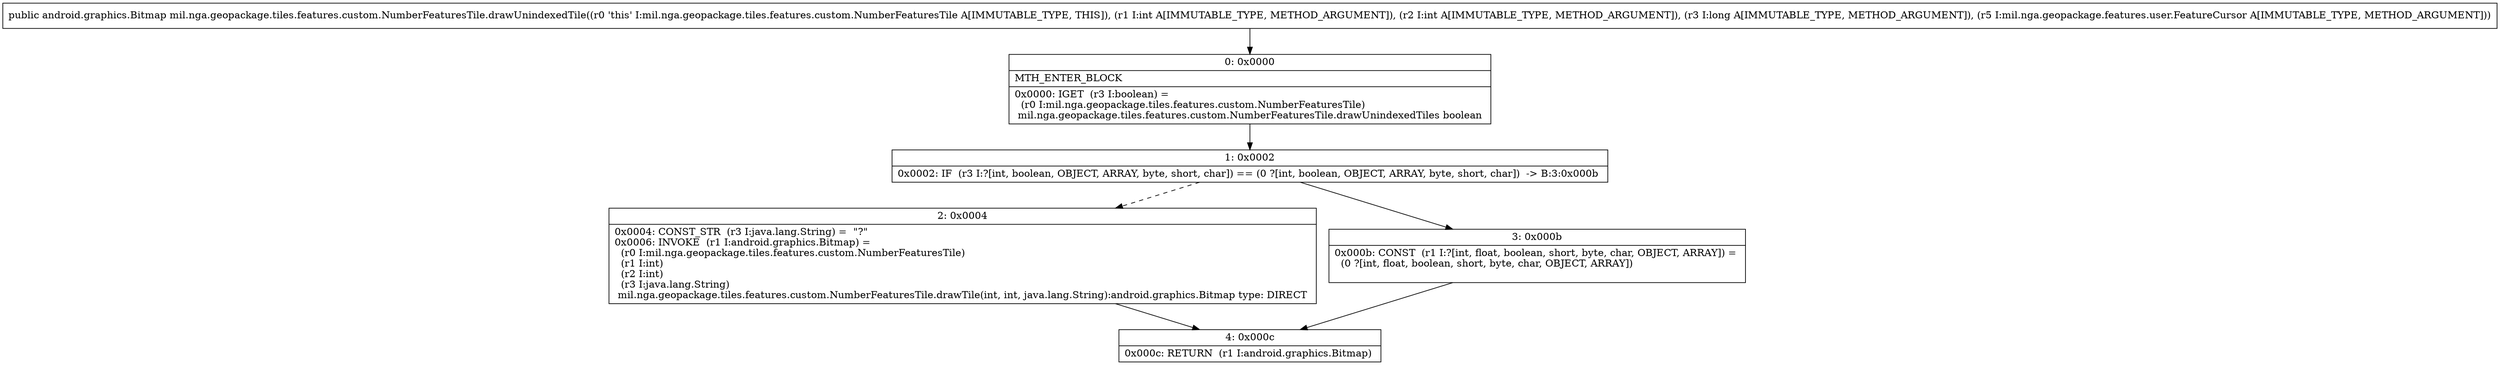 digraph "CFG formil.nga.geopackage.tiles.features.custom.NumberFeaturesTile.drawUnindexedTile(IIJLmil\/nga\/geopackage\/features\/user\/FeatureCursor;)Landroid\/graphics\/Bitmap;" {
Node_0 [shape=record,label="{0\:\ 0x0000|MTH_ENTER_BLOCK\l|0x0000: IGET  (r3 I:boolean) = \l  (r0 I:mil.nga.geopackage.tiles.features.custom.NumberFeaturesTile)\l mil.nga.geopackage.tiles.features.custom.NumberFeaturesTile.drawUnindexedTiles boolean \l}"];
Node_1 [shape=record,label="{1\:\ 0x0002|0x0002: IF  (r3 I:?[int, boolean, OBJECT, ARRAY, byte, short, char]) == (0 ?[int, boolean, OBJECT, ARRAY, byte, short, char])  \-\> B:3:0x000b \l}"];
Node_2 [shape=record,label="{2\:\ 0x0004|0x0004: CONST_STR  (r3 I:java.lang.String) =  \"?\" \l0x0006: INVOKE  (r1 I:android.graphics.Bitmap) = \l  (r0 I:mil.nga.geopackage.tiles.features.custom.NumberFeaturesTile)\l  (r1 I:int)\l  (r2 I:int)\l  (r3 I:java.lang.String)\l mil.nga.geopackage.tiles.features.custom.NumberFeaturesTile.drawTile(int, int, java.lang.String):android.graphics.Bitmap type: DIRECT \l}"];
Node_3 [shape=record,label="{3\:\ 0x000b|0x000b: CONST  (r1 I:?[int, float, boolean, short, byte, char, OBJECT, ARRAY]) = \l  (0 ?[int, float, boolean, short, byte, char, OBJECT, ARRAY])\l \l}"];
Node_4 [shape=record,label="{4\:\ 0x000c|0x000c: RETURN  (r1 I:android.graphics.Bitmap) \l}"];
MethodNode[shape=record,label="{public android.graphics.Bitmap mil.nga.geopackage.tiles.features.custom.NumberFeaturesTile.drawUnindexedTile((r0 'this' I:mil.nga.geopackage.tiles.features.custom.NumberFeaturesTile A[IMMUTABLE_TYPE, THIS]), (r1 I:int A[IMMUTABLE_TYPE, METHOD_ARGUMENT]), (r2 I:int A[IMMUTABLE_TYPE, METHOD_ARGUMENT]), (r3 I:long A[IMMUTABLE_TYPE, METHOD_ARGUMENT]), (r5 I:mil.nga.geopackage.features.user.FeatureCursor A[IMMUTABLE_TYPE, METHOD_ARGUMENT])) }"];
MethodNode -> Node_0;
Node_0 -> Node_1;
Node_1 -> Node_2[style=dashed];
Node_1 -> Node_3;
Node_2 -> Node_4;
Node_3 -> Node_4;
}

